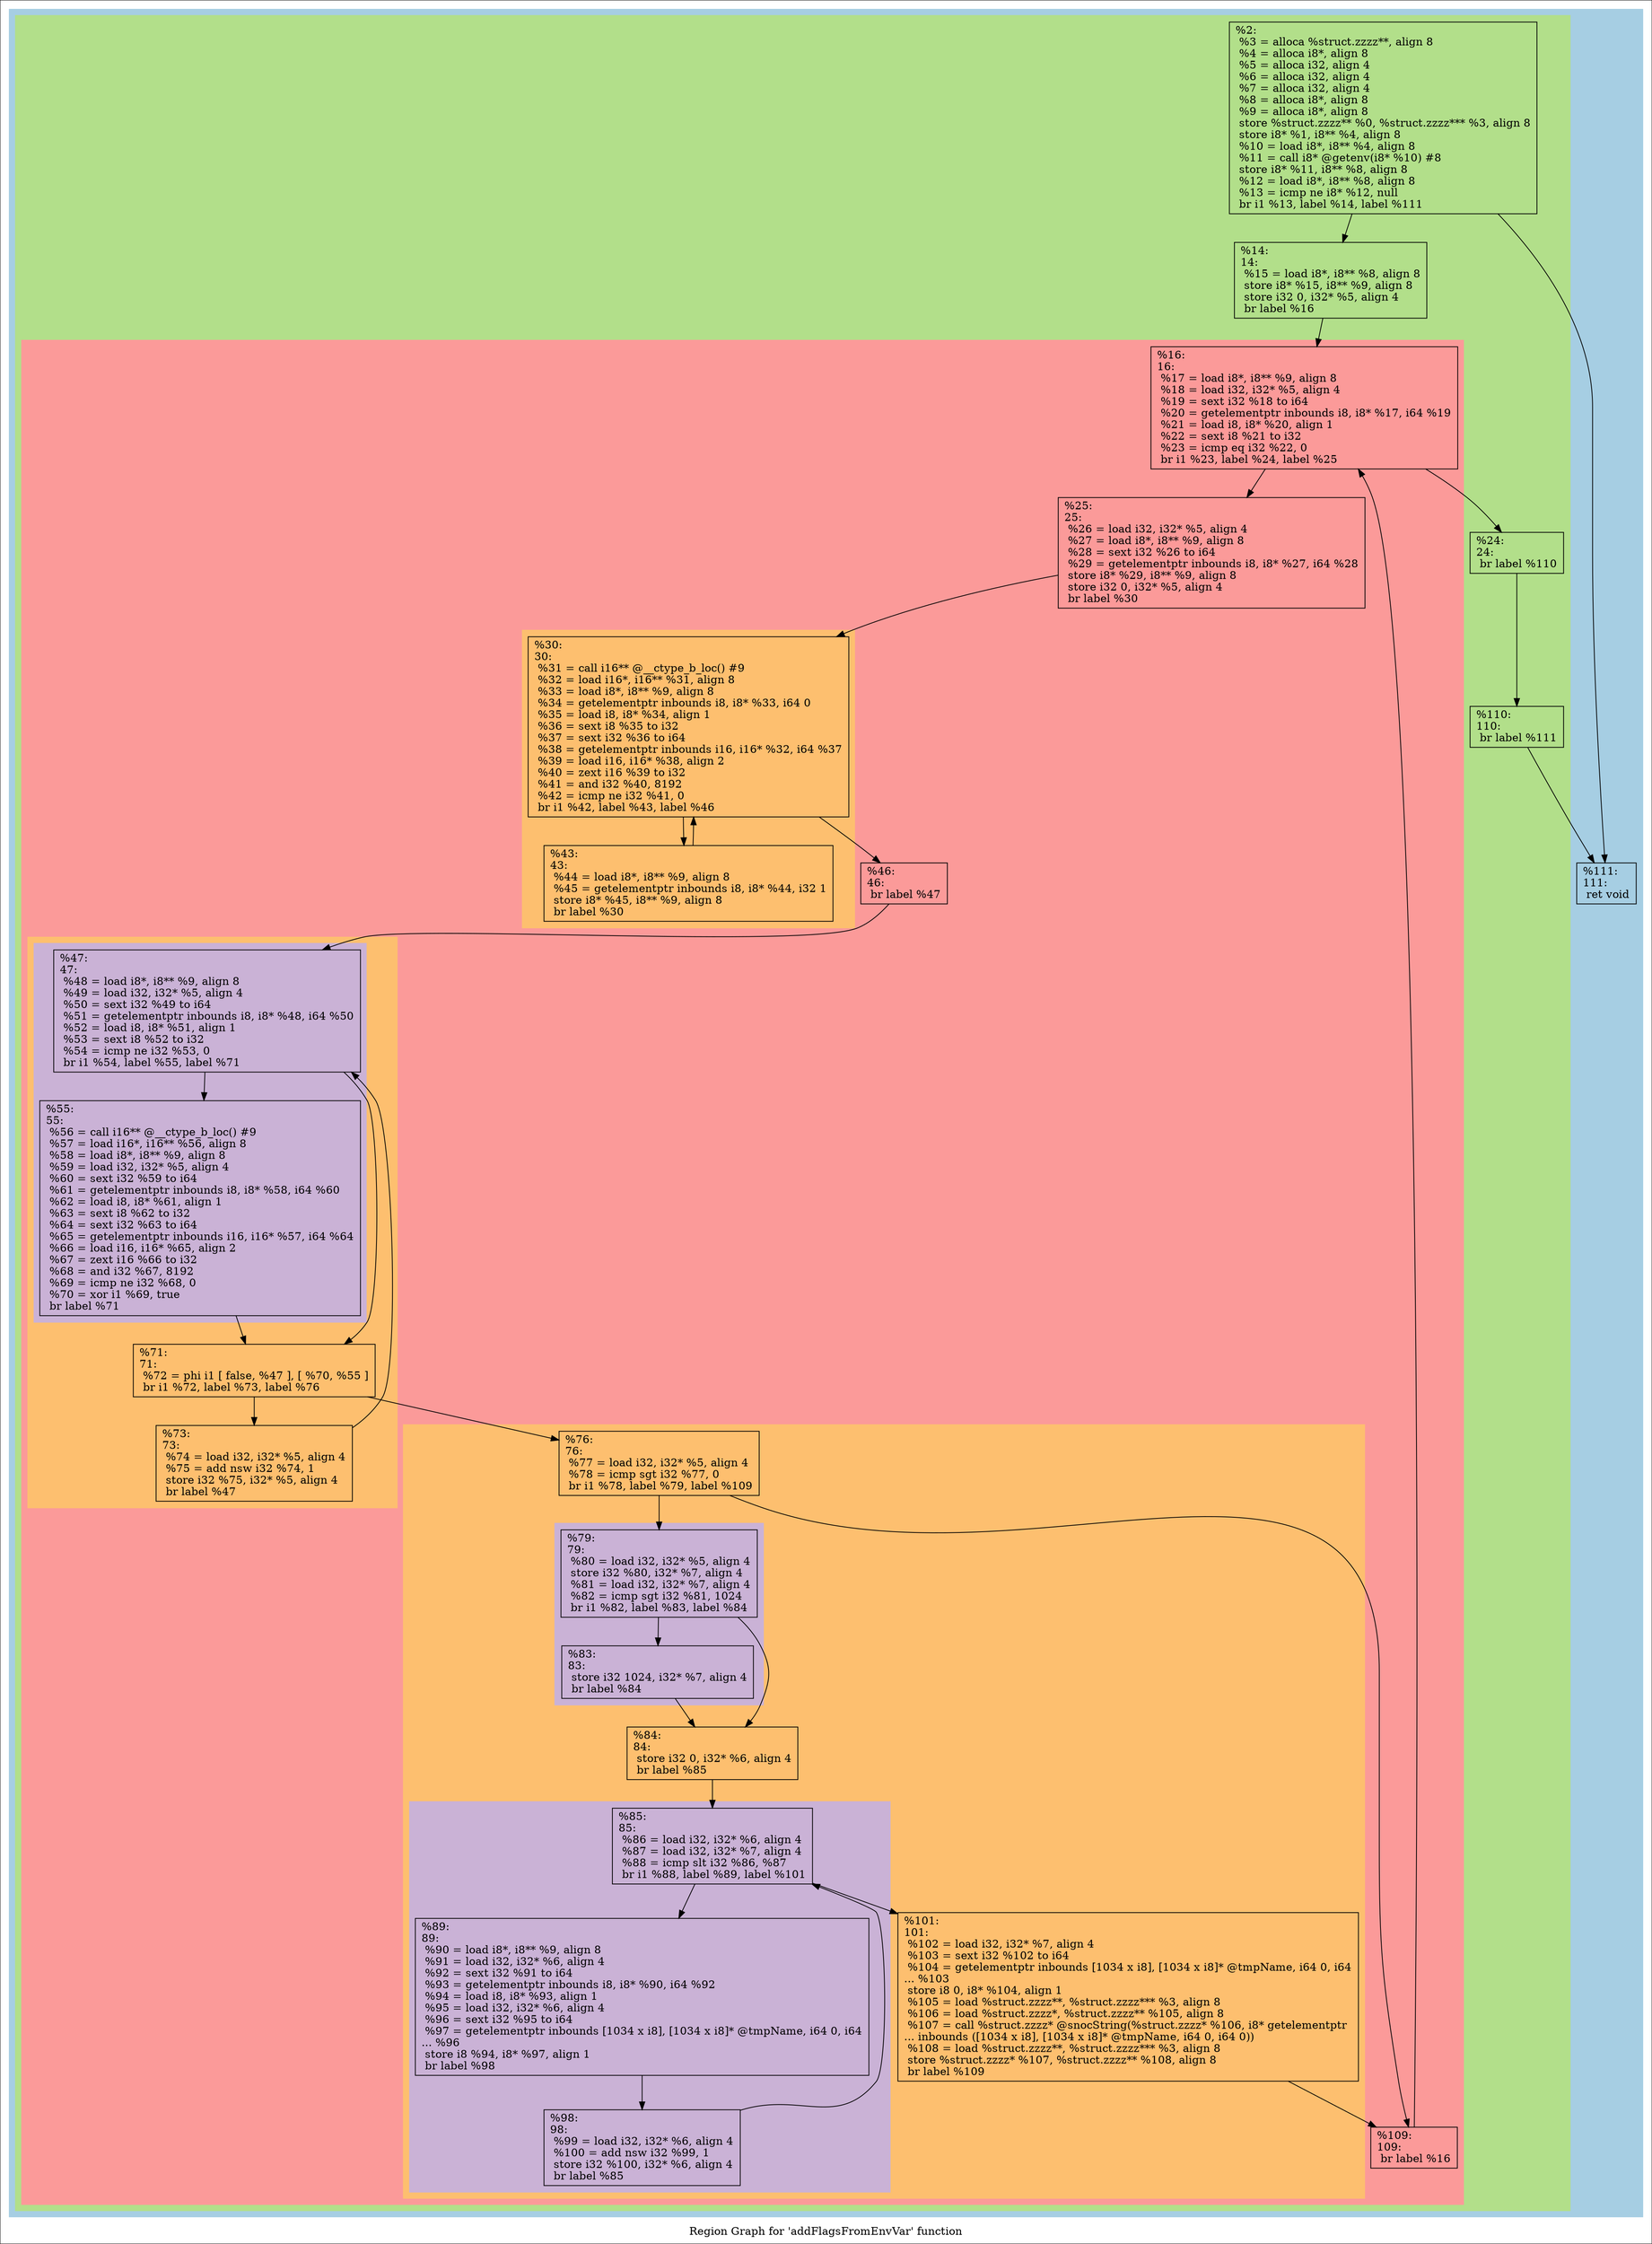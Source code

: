 digraph "Region Graph for 'addFlagsFromEnvVar' function" {
	label="Region Graph for 'addFlagsFromEnvVar' function";

	Node0x2a489f0 [shape=record,label="{%2:\l  %3 = alloca %struct.zzzz**, align 8\l  %4 = alloca i8*, align 8\l  %5 = alloca i32, align 4\l  %6 = alloca i32, align 4\l  %7 = alloca i32, align 4\l  %8 = alloca i8*, align 8\l  %9 = alloca i8*, align 8\l  store %struct.zzzz** %0, %struct.zzzz*** %3, align 8\l  store i8* %1, i8** %4, align 8\l  %10 = load i8*, i8** %4, align 8\l  %11 = call i8* @getenv(i8* %10) #8\l  store i8* %11, i8** %8, align 8\l  %12 = load i8*, i8** %8, align 8\l  %13 = icmp ne i8* %12, null\l  br i1 %13, label %14, label %111\l}"];
	Node0x2a489f0 -> Node0x2a00f00;
	Node0x2a489f0 -> Node0x2a977a0;
	Node0x2a00f00 [shape=record,label="{%14:\l14:                                               \l  %15 = load i8*, i8** %8, align 8\l  store i8* %15, i8** %9, align 8\l  store i32 0, i32* %5, align 4\l  br label %16\l}"];
	Node0x2a00f00 -> Node0x2b2def0;
	Node0x2b2def0 [shape=record,label="{%16:\l16:                                               \l  %17 = load i8*, i8** %9, align 8\l  %18 = load i32, i32* %5, align 4\l  %19 = sext i32 %18 to i64\l  %20 = getelementptr inbounds i8, i8* %17, i64 %19\l  %21 = load i8, i8* %20, align 1\l  %22 = sext i8 %21 to i32\l  %23 = icmp eq i32 %22, 0\l  br i1 %23, label %24, label %25\l}"];
	Node0x2b2def0 -> Node0x2b3ed70;
	Node0x2b2def0 -> Node0x2a984c0;
	Node0x2b3ed70 [shape=record,label="{%24:\l24:                                               \l  br label %110\l}"];
	Node0x2b3ed70 -> Node0x2b42ec0;
	Node0x2b42ec0 [shape=record,label="{%110:\l110:                                              \l  br label %111\l}"];
	Node0x2b42ec0 -> Node0x2a977a0;
	Node0x2a977a0 [shape=record,label="{%111:\l111:                                              \l  ret void\l}"];
	Node0x2a984c0 [shape=record,label="{%25:\l25:                                               \l  %26 = load i32, i32* %5, align 4\l  %27 = load i8*, i8** %9, align 8\l  %28 = sext i32 %26 to i64\l  %29 = getelementptr inbounds i8, i8* %27, i64 %28\l  store i8* %29, i8** %9, align 8\l  store i32 0, i32* %5, align 4\l  br label %30\l}"];
	Node0x2a984c0 -> Node0x2b37950;
	Node0x2b37950 [shape=record,label="{%30:\l30:                                               \l  %31 = call i16** @__ctype_b_loc() #9\l  %32 = load i16*, i16** %31, align 8\l  %33 = load i8*, i8** %9, align 8\l  %34 = getelementptr inbounds i8, i8* %33, i64 0\l  %35 = load i8, i8* %34, align 1\l  %36 = sext i8 %35 to i32\l  %37 = sext i32 %36 to i64\l  %38 = getelementptr inbounds i16, i16* %32, i64 %37\l  %39 = load i16, i16* %38, align 2\l  %40 = zext i16 %39 to i32\l  %41 = and i32 %40, 8192\l  %42 = icmp ne i32 %41, 0\l  br i1 %42, label %43, label %46\l}"];
	Node0x2b37950 -> Node0x2a66400;
	Node0x2b37950 -> Node0x2a4bf00;
	Node0x2a66400 [shape=record,label="{%43:\l43:                                               \l  %44 = load i8*, i8** %9, align 8\l  %45 = getelementptr inbounds i8, i8* %44, i32 1\l  store i8* %45, i8** %9, align 8\l  br label %30\l}"];
	Node0x2a66400 -> Node0x2b37950[constraint=false];
	Node0x2a4bf00 [shape=record,label="{%46:\l46:                                               \l  br label %47\l}"];
	Node0x2a4bf00 -> Node0x2abcec0;
	Node0x2abcec0 [shape=record,label="{%47:\l47:                                               \l  %48 = load i8*, i8** %9, align 8\l  %49 = load i32, i32* %5, align 4\l  %50 = sext i32 %49 to i64\l  %51 = getelementptr inbounds i8, i8* %48, i64 %50\l  %52 = load i8, i8* %51, align 1\l  %53 = sext i8 %52 to i32\l  %54 = icmp ne i32 %53, 0\l  br i1 %54, label %55, label %71\l}"];
	Node0x2abcec0 -> Node0x2a91b00;
	Node0x2abcec0 -> Node0x2ac4970;
	Node0x2a91b00 [shape=record,label="{%55:\l55:                                               \l  %56 = call i16** @__ctype_b_loc() #9\l  %57 = load i16*, i16** %56, align 8\l  %58 = load i8*, i8** %9, align 8\l  %59 = load i32, i32* %5, align 4\l  %60 = sext i32 %59 to i64\l  %61 = getelementptr inbounds i8, i8* %58, i64 %60\l  %62 = load i8, i8* %61, align 1\l  %63 = sext i8 %62 to i32\l  %64 = sext i32 %63 to i64\l  %65 = getelementptr inbounds i16, i16* %57, i64 %64\l  %66 = load i16, i16* %65, align 2\l  %67 = zext i16 %66 to i32\l  %68 = and i32 %67, 8192\l  %69 = icmp ne i32 %68, 0\l  %70 = xor i1 %69, true\l  br label %71\l}"];
	Node0x2a91b00 -> Node0x2ac4970;
	Node0x2ac4970 [shape=record,label="{%71:\l71:                                               \l  %72 = phi i1 [ false, %47 ], [ %70, %55 ]\l  br i1 %72, label %73, label %76\l}"];
	Node0x2ac4970 -> Node0x290ed00;
	Node0x2ac4970 -> Node0x2afc150;
	Node0x290ed00 [shape=record,label="{%73:\l73:                                               \l  %74 = load i32, i32* %5, align 4\l  %75 = add nsw i32 %74, 1\l  store i32 %75, i32* %5, align 4\l  br label %47\l}"];
	Node0x290ed00 -> Node0x2abcec0[constraint=false];
	Node0x2afc150 [shape=record,label="{%76:\l76:                                               \l  %77 = load i32, i32* %5, align 4\l  %78 = icmp sgt i32 %77, 0\l  br i1 %78, label %79, label %109\l}"];
	Node0x2afc150 -> Node0x2804750;
	Node0x2afc150 -> Node0x2a7bac0;
	Node0x2804750 [shape=record,label="{%79:\l79:                                               \l  %80 = load i32, i32* %5, align 4\l  store i32 %80, i32* %7, align 4\l  %81 = load i32, i32* %7, align 4\l  %82 = icmp sgt i32 %81, 1024\l  br i1 %82, label %83, label %84\l}"];
	Node0x2804750 -> Node0x2847630;
	Node0x2804750 -> Node0x2a8ada0;
	Node0x2847630 [shape=record,label="{%83:\l83:                                               \l  store i32 1024, i32* %7, align 4\l  br label %84\l}"];
	Node0x2847630 -> Node0x2a8ada0;
	Node0x2a8ada0 [shape=record,label="{%84:\l84:                                               \l  store i32 0, i32* %6, align 4\l  br label %85\l}"];
	Node0x2a8ada0 -> Node0x2ab10f0;
	Node0x2ab10f0 [shape=record,label="{%85:\l85:                                               \l  %86 = load i32, i32* %6, align 4\l  %87 = load i32, i32* %7, align 4\l  %88 = icmp slt i32 %86, %87\l  br i1 %88, label %89, label %101\l}"];
	Node0x2ab10f0 -> Node0x2b49650;
	Node0x2ab10f0 -> Node0x2ab1580;
	Node0x2b49650 [shape=record,label="{%89:\l89:                                               \l  %90 = load i8*, i8** %9, align 8\l  %91 = load i32, i32* %6, align 4\l  %92 = sext i32 %91 to i64\l  %93 = getelementptr inbounds i8, i8* %90, i64 %92\l  %94 = load i8, i8* %93, align 1\l  %95 = load i32, i32* %6, align 4\l  %96 = sext i32 %95 to i64\l  %97 = getelementptr inbounds [1034 x i8], [1034 x i8]* @tmpName, i64 0, i64\l... %96\l  store i8 %94, i8* %97, align 1\l  br label %98\l}"];
	Node0x2b49650 -> Node0x2b38fd0;
	Node0x2b38fd0 [shape=record,label="{%98:\l98:                                               \l  %99 = load i32, i32* %6, align 4\l  %100 = add nsw i32 %99, 1\l  store i32 %100, i32* %6, align 4\l  br label %85\l}"];
	Node0x2b38fd0 -> Node0x2ab10f0[constraint=false];
	Node0x2ab1580 [shape=record,label="{%101:\l101:                                              \l  %102 = load i32, i32* %7, align 4\l  %103 = sext i32 %102 to i64\l  %104 = getelementptr inbounds [1034 x i8], [1034 x i8]* @tmpName, i64 0, i64\l... %103\l  store i8 0, i8* %104, align 1\l  %105 = load %struct.zzzz**, %struct.zzzz*** %3, align 8\l  %106 = load %struct.zzzz*, %struct.zzzz** %105, align 8\l  %107 = call %struct.zzzz* @snocString(%struct.zzzz* %106, i8* getelementptr\l... inbounds ([1034 x i8], [1034 x i8]* @tmpName, i64 0, i64 0))\l  %108 = load %struct.zzzz**, %struct.zzzz*** %3, align 8\l  store %struct.zzzz* %107, %struct.zzzz** %108, align 8\l  br label %109\l}"];
	Node0x2ab1580 -> Node0x2a7bac0;
	Node0x2a7bac0 [shape=record,label="{%109:\l109:                                              \l  br label %16\l}"];
	Node0x2a7bac0 -> Node0x2b2def0[constraint=false];
	colorscheme = "paired12"
        subgraph cluster_0x2b92380 {
          label = "";
          style = filled;
          color = 1
          subgraph cluster_0x2b645d0 {
            label = "";
            style = filled;
            color = 3
            subgraph cluster_0x27c33d0 {
              label = "";
              style = filled;
              color = 5
              subgraph cluster_0x2b8aa10 {
                label = "";
                style = filled;
                color = 7
                Node0x2b37950;
                Node0x2a66400;
              }
              subgraph cluster_0x2b8a990 {
                label = "";
                style = filled;
                color = 7
                subgraph cluster_0x2b92e10 {
                  label = "";
                  style = filled;
                  color = 9
                  Node0x2abcec0;
                  Node0x2a91b00;
                }
                Node0x2ac4970;
                Node0x290ed00;
              }
              subgraph cluster_0x2b96f90 {
                label = "";
                style = filled;
                color = 7
                subgraph cluster_0x2b96f10 {
                  label = "";
                  style = filled;
                  color = 9
                  Node0x2804750;
                  Node0x2847630;
                }
                subgraph cluster_0x2b35630 {
                  label = "";
                  style = filled;
                  color = 9
                  Node0x2ab10f0;
                  Node0x2b49650;
                  Node0x2b38fd0;
                }
                Node0x2afc150;
                Node0x2a8ada0;
                Node0x2ab1580;
              }
              Node0x2b2def0;
              Node0x2a984c0;
              Node0x2a4bf00;
              Node0x2a7bac0;
            }
            Node0x2a489f0;
            Node0x2a00f00;
            Node0x2b3ed70;
            Node0x2b42ec0;
          }
          Node0x2a977a0;
        }
}
